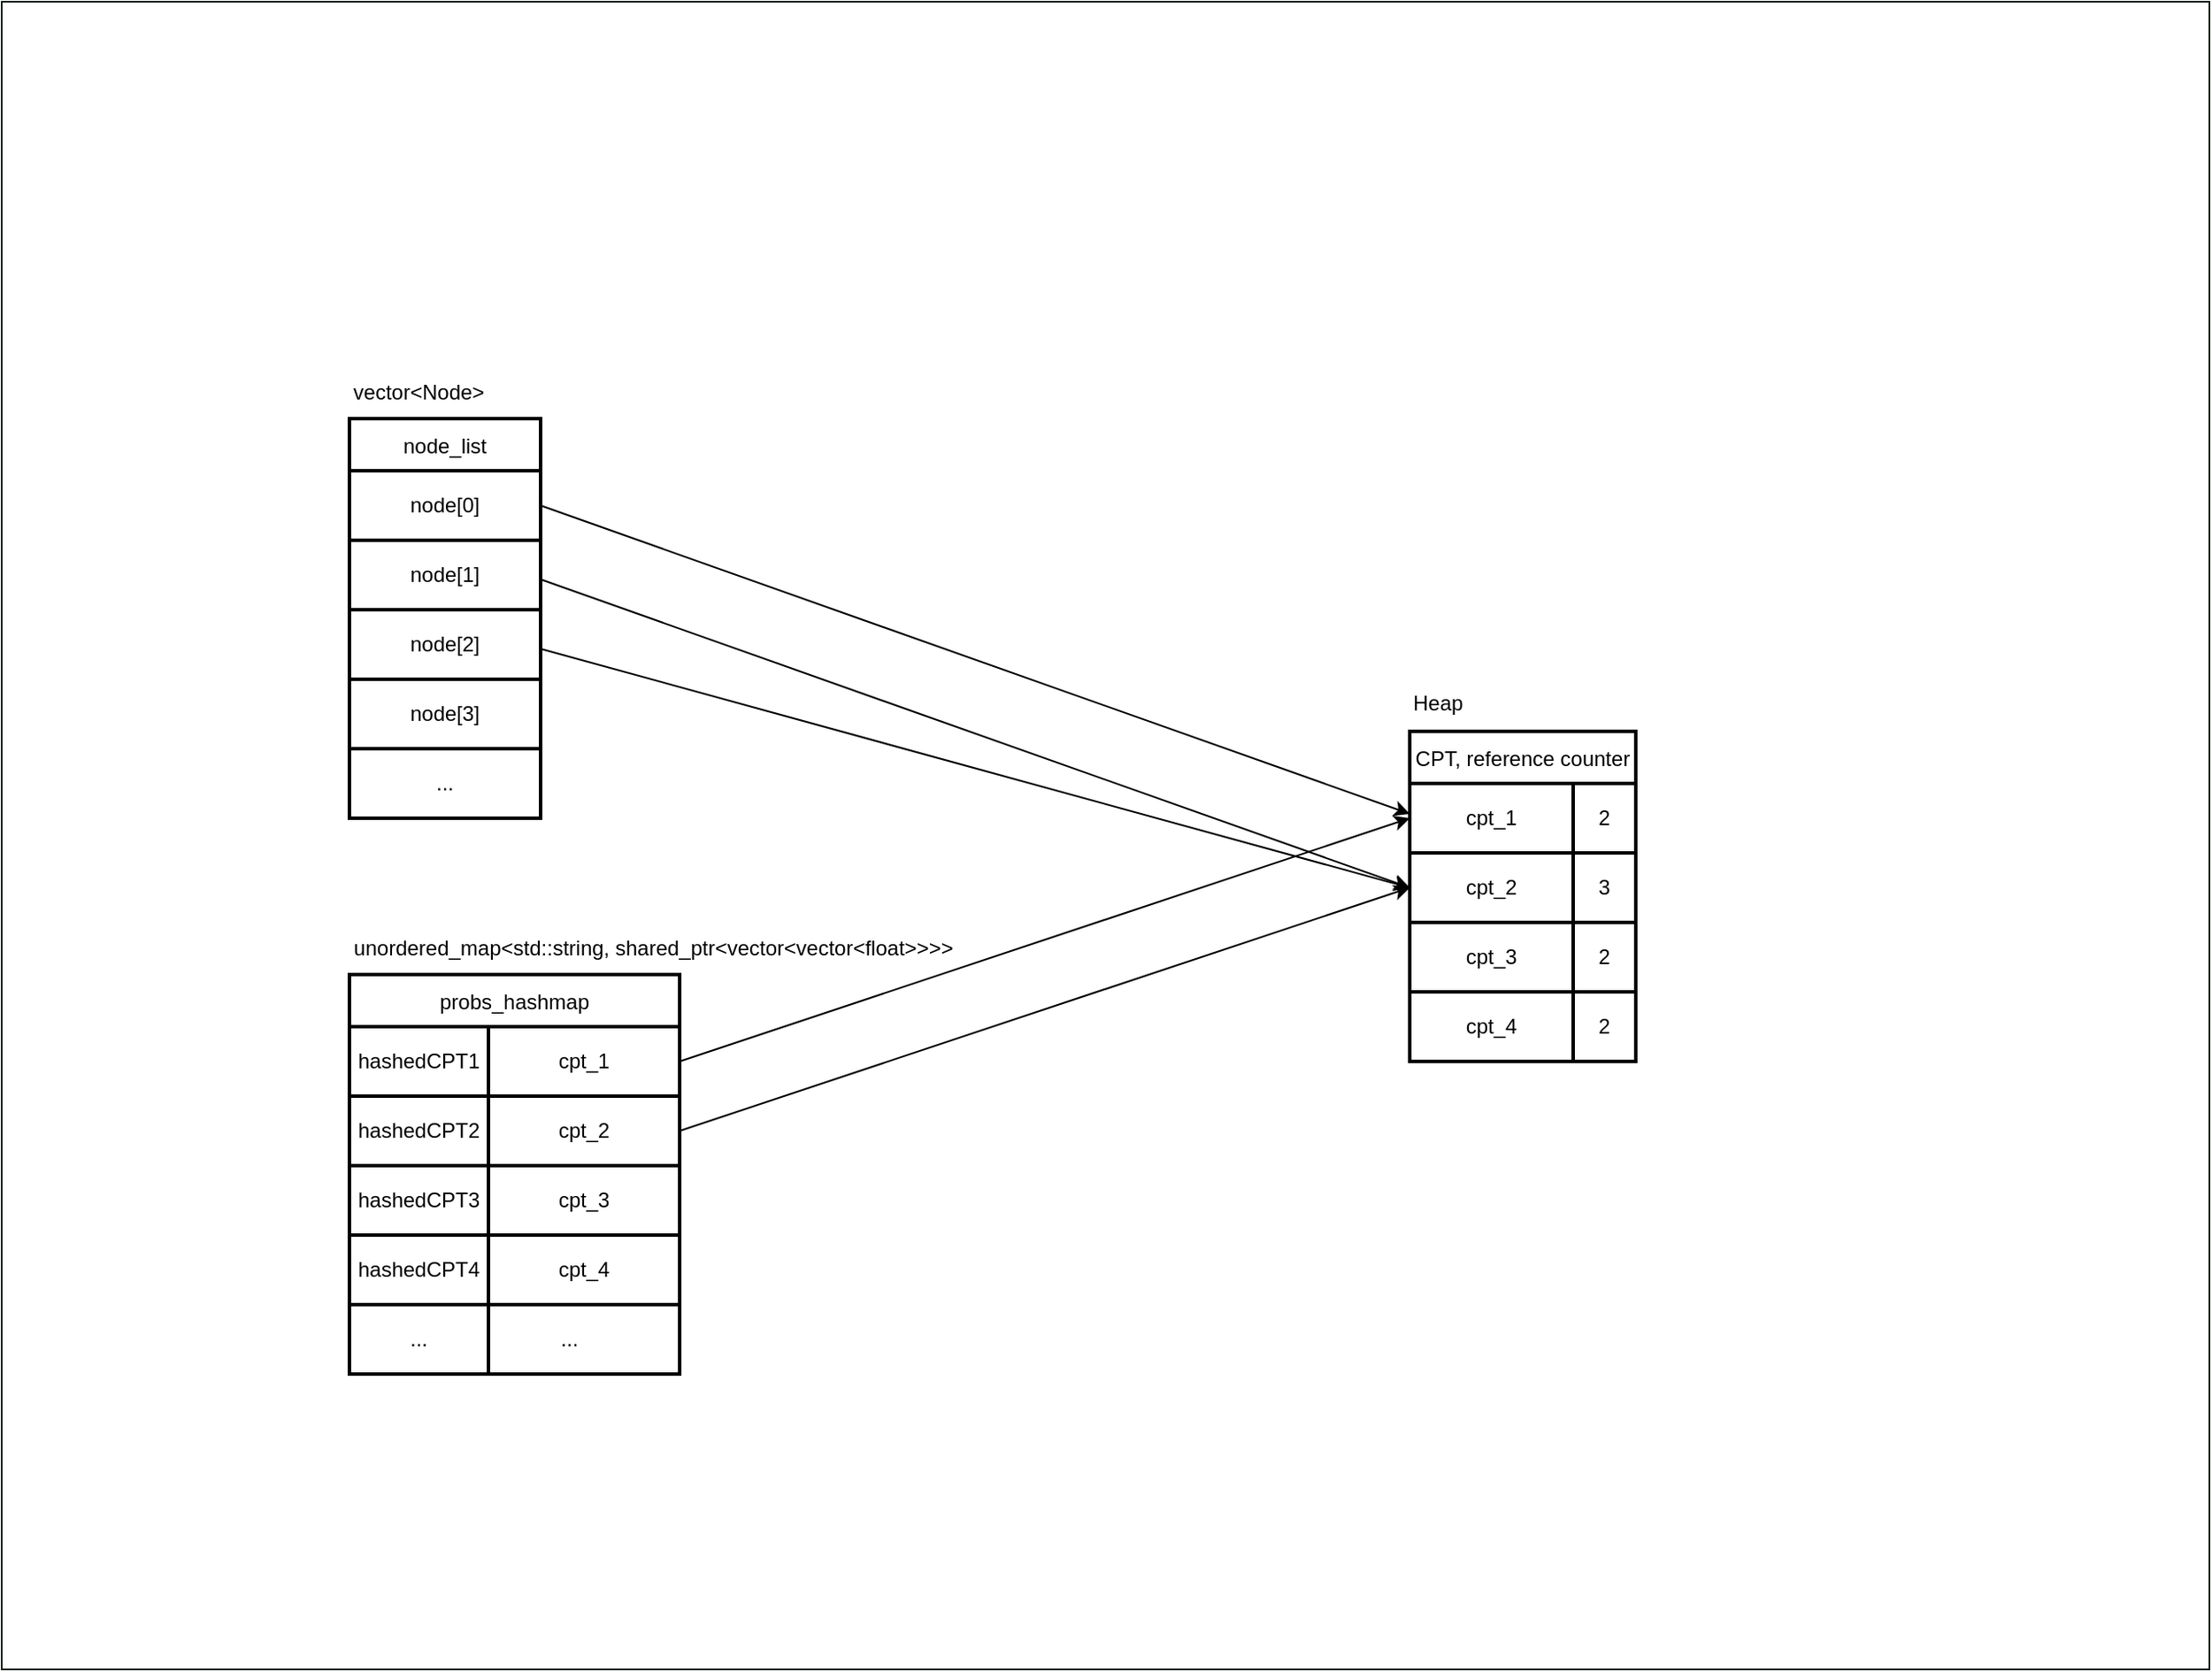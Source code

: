 <mxfile version="16.2.6" type="github"><diagram id="Hy3ckgIZy2OeXIvIviMb" name="Page-1"><mxGraphModel dx="1769" dy="1829" grid="1" gridSize="10" guides="1" tooltips="1" connect="1" arrows="1" fold="1" page="1" pageScale="1" pageWidth="827" pageHeight="1169" math="0" shadow="0"><root><mxCell id="0"/><mxCell id="1" parent="0"/><mxCell id="ARdBdQVUAbf0nDNe0uXX-173" value="" style="verticalLabelPosition=bottom;verticalAlign=top;html=1;shadow=0;dashed=0;strokeWidth=1;shape=mxgraph.ios.iBgFlat;strokeColor=#18211b;" vertex="1" parent="1"><mxGeometry x="-160" y="-120" width="1270" height="960" as="geometry"/></mxCell><mxCell id="ARdBdQVUAbf0nDNe0uXX-174" value="node_list" style="shape=table;startSize=30;container=1;collapsible=0;childLayout=tableLayout;strokeWidth=2;" vertex="1" parent="1"><mxGeometry x="40" y="120" width="110" height="230" as="geometry"/></mxCell><mxCell id="ARdBdQVUAbf0nDNe0uXX-175" value="" style="shape=tableRow;horizontal=0;startSize=0;swimlaneHead=0;swimlaneBody=0;top=0;left=0;bottom=0;right=0;collapsible=0;dropTarget=0;fillColor=none;points=[[0,0.5],[1,0.5]];portConstraint=eastwest;strokeWidth=2;" vertex="1" parent="ARdBdQVUAbf0nDNe0uXX-174"><mxGeometry y="30" width="110" height="40" as="geometry"/></mxCell><mxCell id="ARdBdQVUAbf0nDNe0uXX-176" value="node[0]" style="shape=partialRectangle;html=1;whiteSpace=wrap;connectable=0;overflow=hidden;fillColor=none;top=0;left=0;bottom=0;right=0;pointerEvents=1;strokeWidth=2;" vertex="1" parent="ARdBdQVUAbf0nDNe0uXX-175"><mxGeometry width="110" height="40" as="geometry"><mxRectangle width="110" height="40" as="alternateBounds"/></mxGeometry></mxCell><mxCell id="ARdBdQVUAbf0nDNe0uXX-177" value="" style="shape=tableRow;horizontal=0;startSize=0;swimlaneHead=0;swimlaneBody=0;top=0;left=0;bottom=0;right=0;collapsible=0;dropTarget=0;fillColor=none;points=[[0,0.5],[1,0.5]];portConstraint=eastwest;strokeWidth=2;" vertex="1" parent="ARdBdQVUAbf0nDNe0uXX-174"><mxGeometry y="70" width="110" height="40" as="geometry"/></mxCell><mxCell id="ARdBdQVUAbf0nDNe0uXX-178" value="node[1]" style="shape=partialRectangle;html=1;whiteSpace=wrap;connectable=0;overflow=hidden;fillColor=none;top=0;left=0;bottom=0;right=0;pointerEvents=1;strokeWidth=2;" vertex="1" parent="ARdBdQVUAbf0nDNe0uXX-177"><mxGeometry width="110" height="40" as="geometry"><mxRectangle width="110" height="40" as="alternateBounds"/></mxGeometry></mxCell><mxCell id="ARdBdQVUAbf0nDNe0uXX-179" value="" style="shape=tableRow;horizontal=0;startSize=0;swimlaneHead=0;swimlaneBody=0;top=0;left=0;bottom=0;right=0;collapsible=0;dropTarget=0;fillColor=none;points=[[0,0.5],[1,0.5]];portConstraint=eastwest;strokeWidth=2;" vertex="1" parent="ARdBdQVUAbf0nDNe0uXX-174"><mxGeometry y="110" width="110" height="40" as="geometry"/></mxCell><mxCell id="ARdBdQVUAbf0nDNe0uXX-180" value="node[2]" style="shape=partialRectangle;html=1;whiteSpace=wrap;connectable=0;overflow=hidden;fillColor=none;top=0;left=0;bottom=0;right=0;pointerEvents=1;strokeWidth=2;" vertex="1" parent="ARdBdQVUAbf0nDNe0uXX-179"><mxGeometry width="110" height="40" as="geometry"><mxRectangle width="110" height="40" as="alternateBounds"/></mxGeometry></mxCell><mxCell id="ARdBdQVUAbf0nDNe0uXX-181" value="" style="shape=tableRow;horizontal=0;startSize=0;swimlaneHead=0;swimlaneBody=0;top=0;left=0;bottom=0;right=0;collapsible=0;dropTarget=0;fillColor=none;points=[[0,0.5],[1,0.5]];portConstraint=eastwest;strokeWidth=2;" vertex="1" parent="ARdBdQVUAbf0nDNe0uXX-174"><mxGeometry y="150" width="110" height="40" as="geometry"/></mxCell><mxCell id="ARdBdQVUAbf0nDNe0uXX-182" value="node[3]" style="shape=partialRectangle;html=1;whiteSpace=wrap;connectable=0;overflow=hidden;fillColor=none;top=0;left=0;bottom=0;right=0;pointerEvents=1;strokeWidth=2;" vertex="1" parent="ARdBdQVUAbf0nDNe0uXX-181"><mxGeometry width="110" height="40" as="geometry"><mxRectangle width="110" height="40" as="alternateBounds"/></mxGeometry></mxCell><mxCell id="ARdBdQVUAbf0nDNe0uXX-183" value="" style="shape=tableRow;horizontal=0;startSize=0;swimlaneHead=0;swimlaneBody=0;top=0;left=0;bottom=0;right=0;collapsible=0;dropTarget=0;fillColor=none;points=[[0,0.5],[1,0.5]];portConstraint=eastwest;strokeWidth=2;" vertex="1" parent="ARdBdQVUAbf0nDNe0uXX-174"><mxGeometry y="190" width="110" height="40" as="geometry"/></mxCell><mxCell id="ARdBdQVUAbf0nDNe0uXX-184" value="&lt;div&gt;...&lt;/div&gt;" style="shape=partialRectangle;html=1;whiteSpace=wrap;connectable=0;overflow=hidden;fillColor=none;top=0;left=0;bottom=0;right=0;pointerEvents=1;strokeWidth=2;" vertex="1" parent="ARdBdQVUAbf0nDNe0uXX-183"><mxGeometry width="110" height="40" as="geometry"><mxRectangle width="110" height="40" as="alternateBounds"/></mxGeometry></mxCell><mxCell id="ARdBdQVUAbf0nDNe0uXX-185" value="CPT, reference counter " style="shape=table;startSize=30;container=1;collapsible=0;childLayout=tableLayout;strokeWidth=2;" vertex="1" parent="1"><mxGeometry x="650" y="300" width="130" height="190" as="geometry"/></mxCell><mxCell id="ARdBdQVUAbf0nDNe0uXX-186" value="" style="shape=tableRow;horizontal=0;startSize=0;swimlaneHead=0;swimlaneBody=0;top=0;left=0;bottom=0;right=0;collapsible=0;dropTarget=0;fillColor=none;points=[[0,0.5],[1,0.5]];portConstraint=eastwest;strokeWidth=2;" vertex="1" parent="ARdBdQVUAbf0nDNe0uXX-185"><mxGeometry y="30" width="130" height="40" as="geometry"/></mxCell><mxCell id="ARdBdQVUAbf0nDNe0uXX-187" value="cpt_1" style="shape=partialRectangle;html=1;whiteSpace=wrap;connectable=0;overflow=hidden;fillColor=none;top=0;left=0;bottom=0;right=0;pointerEvents=1;strokeWidth=2;" vertex="1" parent="ARdBdQVUAbf0nDNe0uXX-186"><mxGeometry width="94" height="40" as="geometry"><mxRectangle width="94" height="40" as="alternateBounds"/></mxGeometry></mxCell><mxCell id="ARdBdQVUAbf0nDNe0uXX-188" value="2" style="shape=partialRectangle;html=1;whiteSpace=wrap;connectable=0;overflow=hidden;fillColor=none;top=0;left=0;bottom=0;right=0;pointerEvents=1;strokeWidth=2;" vertex="1" parent="ARdBdQVUAbf0nDNe0uXX-186"><mxGeometry x="94" width="36" height="40" as="geometry"><mxRectangle width="36" height="40" as="alternateBounds"/></mxGeometry></mxCell><mxCell id="ARdBdQVUAbf0nDNe0uXX-189" value="" style="shape=tableRow;horizontal=0;startSize=0;swimlaneHead=0;swimlaneBody=0;top=0;left=0;bottom=0;right=0;collapsible=0;dropTarget=0;fillColor=none;points=[[0,0.5],[1,0.5]];portConstraint=eastwest;strokeWidth=2;" vertex="1" parent="ARdBdQVUAbf0nDNe0uXX-185"><mxGeometry y="70" width="130" height="40" as="geometry"/></mxCell><mxCell id="ARdBdQVUAbf0nDNe0uXX-190" value="cpt_2" style="shape=partialRectangle;html=1;whiteSpace=wrap;connectable=0;overflow=hidden;fillColor=none;top=0;left=0;bottom=0;right=0;pointerEvents=1;strokeWidth=2;" vertex="1" parent="ARdBdQVUAbf0nDNe0uXX-189"><mxGeometry width="94" height="40" as="geometry"><mxRectangle width="94" height="40" as="alternateBounds"/></mxGeometry></mxCell><mxCell id="ARdBdQVUAbf0nDNe0uXX-191" value="3" style="shape=partialRectangle;html=1;whiteSpace=wrap;connectable=0;overflow=hidden;fillColor=none;top=0;left=0;bottom=0;right=0;pointerEvents=1;strokeWidth=2;" vertex="1" parent="ARdBdQVUAbf0nDNe0uXX-189"><mxGeometry x="94" width="36" height="40" as="geometry"><mxRectangle width="36" height="40" as="alternateBounds"/></mxGeometry></mxCell><mxCell id="ARdBdQVUAbf0nDNe0uXX-192" value="" style="shape=tableRow;horizontal=0;startSize=0;swimlaneHead=0;swimlaneBody=0;top=0;left=0;bottom=0;right=0;collapsible=0;dropTarget=0;fillColor=none;points=[[0,0.5],[1,0.5]];portConstraint=eastwest;strokeWidth=2;" vertex="1" parent="ARdBdQVUAbf0nDNe0uXX-185"><mxGeometry y="110" width="130" height="40" as="geometry"/></mxCell><mxCell id="ARdBdQVUAbf0nDNe0uXX-193" value="cpt_3" style="shape=partialRectangle;html=1;whiteSpace=wrap;connectable=0;overflow=hidden;fillColor=none;top=0;left=0;bottom=0;right=0;pointerEvents=1;strokeWidth=2;" vertex="1" parent="ARdBdQVUAbf0nDNe0uXX-192"><mxGeometry width="94" height="40" as="geometry"><mxRectangle width="94" height="40" as="alternateBounds"/></mxGeometry></mxCell><mxCell id="ARdBdQVUAbf0nDNe0uXX-194" value="2" style="shape=partialRectangle;html=1;whiteSpace=wrap;connectable=0;overflow=hidden;fillColor=none;top=0;left=0;bottom=0;right=0;pointerEvents=1;strokeWidth=2;" vertex="1" parent="ARdBdQVUAbf0nDNe0uXX-192"><mxGeometry x="94" width="36" height="40" as="geometry"><mxRectangle width="36" height="40" as="alternateBounds"/></mxGeometry></mxCell><mxCell id="ARdBdQVUAbf0nDNe0uXX-195" value="" style="shape=tableRow;horizontal=0;startSize=0;swimlaneHead=0;swimlaneBody=0;top=0;left=0;bottom=0;right=0;collapsible=0;dropTarget=0;fillColor=none;points=[[0,0.5],[1,0.5]];portConstraint=eastwest;strokeWidth=2;" vertex="1" parent="ARdBdQVUAbf0nDNe0uXX-185"><mxGeometry y="150" width="130" height="40" as="geometry"/></mxCell><mxCell id="ARdBdQVUAbf0nDNe0uXX-196" value="cpt_4" style="shape=partialRectangle;html=1;whiteSpace=wrap;connectable=0;overflow=hidden;fillColor=none;top=0;left=0;bottom=0;right=0;pointerEvents=1;strokeWidth=2;" vertex="1" parent="ARdBdQVUAbf0nDNe0uXX-195"><mxGeometry width="94" height="40" as="geometry"><mxRectangle width="94" height="40" as="alternateBounds"/></mxGeometry></mxCell><mxCell id="ARdBdQVUAbf0nDNe0uXX-197" value="2" style="shape=partialRectangle;html=1;whiteSpace=wrap;connectable=0;overflow=hidden;fillColor=none;top=0;left=0;bottom=0;right=0;pointerEvents=1;strokeWidth=2;" vertex="1" parent="ARdBdQVUAbf0nDNe0uXX-195"><mxGeometry x="94" width="36" height="40" as="geometry"><mxRectangle width="36" height="40" as="alternateBounds"/></mxGeometry></mxCell><mxCell id="ARdBdQVUAbf0nDNe0uXX-198" value="unordered_map&amp;lt;std::string, shared_ptr&amp;lt;vector&amp;lt;vector&amp;lt;float&amp;gt;&amp;gt;&amp;gt;&amp;gt;" style="text;html=1;strokeColor=none;fillColor=none;align=center;verticalAlign=middle;whiteSpace=wrap;rounded=0;" vertex="1" parent="1"><mxGeometry x="40" y="410" width="350" height="30" as="geometry"/></mxCell><mxCell id="ARdBdQVUAbf0nDNe0uXX-199" value="probs_hashmap" style="shape=table;startSize=30;container=1;collapsible=0;childLayout=tableLayout;strokeWidth=2;" vertex="1" parent="1"><mxGeometry x="40" y="440" width="190" height="230" as="geometry"/></mxCell><mxCell id="ARdBdQVUAbf0nDNe0uXX-200" value="" style="shape=tableRow;horizontal=0;startSize=0;swimlaneHead=0;swimlaneBody=0;top=0;left=0;bottom=0;right=0;collapsible=0;dropTarget=0;fillColor=none;points=[[0,0.5],[1,0.5]];portConstraint=eastwest;strokeWidth=2;" vertex="1" parent="ARdBdQVUAbf0nDNe0uXX-199"><mxGeometry y="30" width="190" height="40" as="geometry"/></mxCell><mxCell id="ARdBdQVUAbf0nDNe0uXX-201" value="hashedCPT1" style="shape=partialRectangle;html=1;whiteSpace=wrap;connectable=0;overflow=hidden;fillColor=none;top=0;left=0;bottom=0;right=0;pointerEvents=1;strokeWidth=2;" vertex="1" parent="ARdBdQVUAbf0nDNe0uXX-200"><mxGeometry width="80" height="40" as="geometry"><mxRectangle width="80" height="40" as="alternateBounds"/></mxGeometry></mxCell><mxCell id="ARdBdQVUAbf0nDNe0uXX-202" value="cpt_1" style="shape=partialRectangle;html=1;whiteSpace=wrap;connectable=0;overflow=hidden;fillColor=none;top=0;left=0;bottom=0;right=0;pointerEvents=1;strokeWidth=2;" vertex="1" parent="ARdBdQVUAbf0nDNe0uXX-200"><mxGeometry x="80" width="110" height="40" as="geometry"><mxRectangle width="110" height="40" as="alternateBounds"/></mxGeometry></mxCell><mxCell id="ARdBdQVUAbf0nDNe0uXX-203" value="" style="shape=tableRow;horizontal=0;startSize=0;swimlaneHead=0;swimlaneBody=0;top=0;left=0;bottom=0;right=0;collapsible=0;dropTarget=0;fillColor=none;points=[[0,0.5],[1,0.5]];portConstraint=eastwest;strokeWidth=2;" vertex="1" parent="ARdBdQVUAbf0nDNe0uXX-199"><mxGeometry y="70" width="190" height="40" as="geometry"/></mxCell><mxCell id="ARdBdQVUAbf0nDNe0uXX-204" value="hashedCPT2" style="shape=partialRectangle;html=1;whiteSpace=wrap;connectable=0;overflow=hidden;fillColor=none;top=0;left=0;bottom=0;right=0;pointerEvents=1;strokeWidth=2;" vertex="1" parent="ARdBdQVUAbf0nDNe0uXX-203"><mxGeometry width="80" height="40" as="geometry"><mxRectangle width="80" height="40" as="alternateBounds"/></mxGeometry></mxCell><mxCell id="ARdBdQVUAbf0nDNe0uXX-205" value="cpt_2" style="shape=partialRectangle;html=1;whiteSpace=wrap;connectable=0;overflow=hidden;fillColor=none;top=0;left=0;bottom=0;right=0;pointerEvents=1;strokeWidth=2;" vertex="1" parent="ARdBdQVUAbf0nDNe0uXX-203"><mxGeometry x="80" width="110" height="40" as="geometry"><mxRectangle width="110" height="40" as="alternateBounds"/></mxGeometry></mxCell><mxCell id="ARdBdQVUAbf0nDNe0uXX-206" value="" style="shape=tableRow;horizontal=0;startSize=0;swimlaneHead=0;swimlaneBody=0;top=0;left=0;bottom=0;right=0;collapsible=0;dropTarget=0;fillColor=none;points=[[0,0.5],[1,0.5]];portConstraint=eastwest;strokeWidth=2;" vertex="1" parent="ARdBdQVUAbf0nDNe0uXX-199"><mxGeometry y="110" width="190" height="40" as="geometry"/></mxCell><mxCell id="ARdBdQVUAbf0nDNe0uXX-207" value="hashedCPT3" style="shape=partialRectangle;html=1;whiteSpace=wrap;connectable=0;overflow=hidden;fillColor=none;top=0;left=0;bottom=0;right=0;pointerEvents=1;strokeWidth=2;" vertex="1" parent="ARdBdQVUAbf0nDNe0uXX-206"><mxGeometry width="80" height="40" as="geometry"><mxRectangle width="80" height="40" as="alternateBounds"/></mxGeometry></mxCell><mxCell id="ARdBdQVUAbf0nDNe0uXX-208" value="cpt_3" style="shape=partialRectangle;html=1;whiteSpace=wrap;connectable=0;overflow=hidden;fillColor=none;top=0;left=0;bottom=0;right=0;pointerEvents=1;strokeWidth=2;" vertex="1" parent="ARdBdQVUAbf0nDNe0uXX-206"><mxGeometry x="80" width="110" height="40" as="geometry"><mxRectangle width="110" height="40" as="alternateBounds"/></mxGeometry></mxCell><mxCell id="ARdBdQVUAbf0nDNe0uXX-209" value="" style="shape=tableRow;horizontal=0;startSize=0;swimlaneHead=0;swimlaneBody=0;top=0;left=0;bottom=0;right=0;collapsible=0;dropTarget=0;fillColor=none;points=[[0,0.5],[1,0.5]];portConstraint=eastwest;strokeWidth=2;" vertex="1" parent="ARdBdQVUAbf0nDNe0uXX-199"><mxGeometry y="150" width="190" height="40" as="geometry"/></mxCell><mxCell id="ARdBdQVUAbf0nDNe0uXX-210" value="hashedCPT4" style="shape=partialRectangle;html=1;whiteSpace=wrap;connectable=0;overflow=hidden;fillColor=none;top=0;left=0;bottom=0;right=0;pointerEvents=1;strokeWidth=2;" vertex="1" parent="ARdBdQVUAbf0nDNe0uXX-209"><mxGeometry width="80" height="40" as="geometry"><mxRectangle width="80" height="40" as="alternateBounds"/></mxGeometry></mxCell><mxCell id="ARdBdQVUAbf0nDNe0uXX-211" value="cpt_4" style="shape=partialRectangle;html=1;whiteSpace=wrap;connectable=0;overflow=hidden;fillColor=none;top=0;left=0;bottom=0;right=0;pointerEvents=1;strokeWidth=2;" vertex="1" parent="ARdBdQVUAbf0nDNe0uXX-209"><mxGeometry x="80" width="110" height="40" as="geometry"><mxRectangle width="110" height="40" as="alternateBounds"/></mxGeometry></mxCell><mxCell id="ARdBdQVUAbf0nDNe0uXX-212" value="" style="shape=tableRow;horizontal=0;startSize=0;swimlaneHead=0;swimlaneBody=0;top=0;left=0;bottom=0;right=0;collapsible=0;dropTarget=0;fillColor=none;points=[[0,0.5],[1,0.5]];portConstraint=eastwest;strokeWidth=2;" vertex="1" parent="ARdBdQVUAbf0nDNe0uXX-199"><mxGeometry y="190" width="190" height="40" as="geometry"/></mxCell><mxCell id="ARdBdQVUAbf0nDNe0uXX-213" value="..." style="shape=partialRectangle;html=1;whiteSpace=wrap;connectable=0;overflow=hidden;fillColor=none;top=0;left=0;bottom=0;right=0;pointerEvents=1;strokeWidth=2;" vertex="1" parent="ARdBdQVUAbf0nDNe0uXX-212"><mxGeometry width="80" height="40" as="geometry"><mxRectangle width="80" height="40" as="alternateBounds"/></mxGeometry></mxCell><mxCell id="ARdBdQVUAbf0nDNe0uXX-214" value="...&lt;span style=&quot;white-space: pre&quot;&gt;&#9;&lt;/span&gt;" style="shape=partialRectangle;html=1;whiteSpace=wrap;connectable=0;overflow=hidden;fillColor=none;top=0;left=0;bottom=0;right=0;pointerEvents=1;strokeWidth=2;" vertex="1" parent="ARdBdQVUAbf0nDNe0uXX-212"><mxGeometry x="80" width="110" height="40" as="geometry"><mxRectangle width="110" height="40" as="alternateBounds"/></mxGeometry></mxCell><mxCell id="ARdBdQVUAbf0nDNe0uXX-215" value="vector&amp;lt;Node&amp;gt;" style="text;html=1;strokeColor=none;fillColor=none;align=center;verticalAlign=middle;whiteSpace=wrap;rounded=0;" vertex="1" parent="1"><mxGeometry x="40" y="90" width="80" height="30" as="geometry"/></mxCell><mxCell id="ARdBdQVUAbf0nDNe0uXX-216" value="" style="endArrow=classic;html=1;rounded=0;entryX=0;entryY=0.5;entryDx=0;entryDy=0;exitX=1;exitY=0.5;exitDx=0;exitDy=0;" edge="1" parent="1" target="ARdBdQVUAbf0nDNe0uXX-186" source="ARdBdQVUAbf0nDNe0uXX-200"><mxGeometry width="50" height="50" relative="1" as="geometry"><mxPoint x="280" y="490" as="sourcePoint"/><mxPoint x="330" y="440" as="targetPoint"/></mxGeometry></mxCell><mxCell id="ARdBdQVUAbf0nDNe0uXX-217" value="" style="endArrow=classic;html=1;rounded=0;entryX=0;entryY=0.5;entryDx=0;entryDy=0;exitX=1;exitY=0.5;exitDx=0;exitDy=0;" edge="1" parent="1" target="ARdBdQVUAbf0nDNe0uXX-189" source="ARdBdQVUAbf0nDNe0uXX-203"><mxGeometry width="50" height="50" relative="1" as="geometry"><mxPoint x="280" y="530" as="sourcePoint"/><mxPoint x="600" y="270" as="targetPoint"/></mxGeometry></mxCell><mxCell id="ARdBdQVUAbf0nDNe0uXX-218" value="" style="endArrow=classic;html=1;rounded=0;entryX=0;entryY=0.25;entryDx=0;entryDy=0;" edge="1" parent="1" target="ARdBdQVUAbf0nDNe0uXX-185"><mxGeometry width="50" height="50" relative="1" as="geometry"><mxPoint x="150" y="170" as="sourcePoint"/><mxPoint x="510" y="100" as="targetPoint"/></mxGeometry></mxCell><mxCell id="ARdBdQVUAbf0nDNe0uXX-219" value="" style="endArrow=classic;html=1;rounded=0;entryX=0;entryY=0.5;entryDx=0;entryDy=0;" edge="1" parent="1" target="ARdBdQVUAbf0nDNe0uXX-189"><mxGeometry width="50" height="50" relative="1" as="geometry"><mxPoint x="150" y="212.5" as="sourcePoint"/><mxPoint x="600" y="210" as="targetPoint"/></mxGeometry></mxCell><mxCell id="ARdBdQVUAbf0nDNe0uXX-220" value="" style="endArrow=classic;html=1;rounded=0;entryX=0;entryY=0.5;entryDx=0;entryDy=0;" edge="1" parent="1" target="ARdBdQVUAbf0nDNe0uXX-189"><mxGeometry width="50" height="50" relative="1" as="geometry"><mxPoint x="150" y="252.5" as="sourcePoint"/><mxPoint x="460" y="253" as="targetPoint"/></mxGeometry></mxCell><mxCell id="ARdBdQVUAbf0nDNe0uXX-221" value="Heap" style="text;whiteSpace=wrap;html=1;" vertex="1" parent="1"><mxGeometry x="650" y="270" width="50" height="30" as="geometry"/></mxCell></root></mxGraphModel></diagram></mxfile>